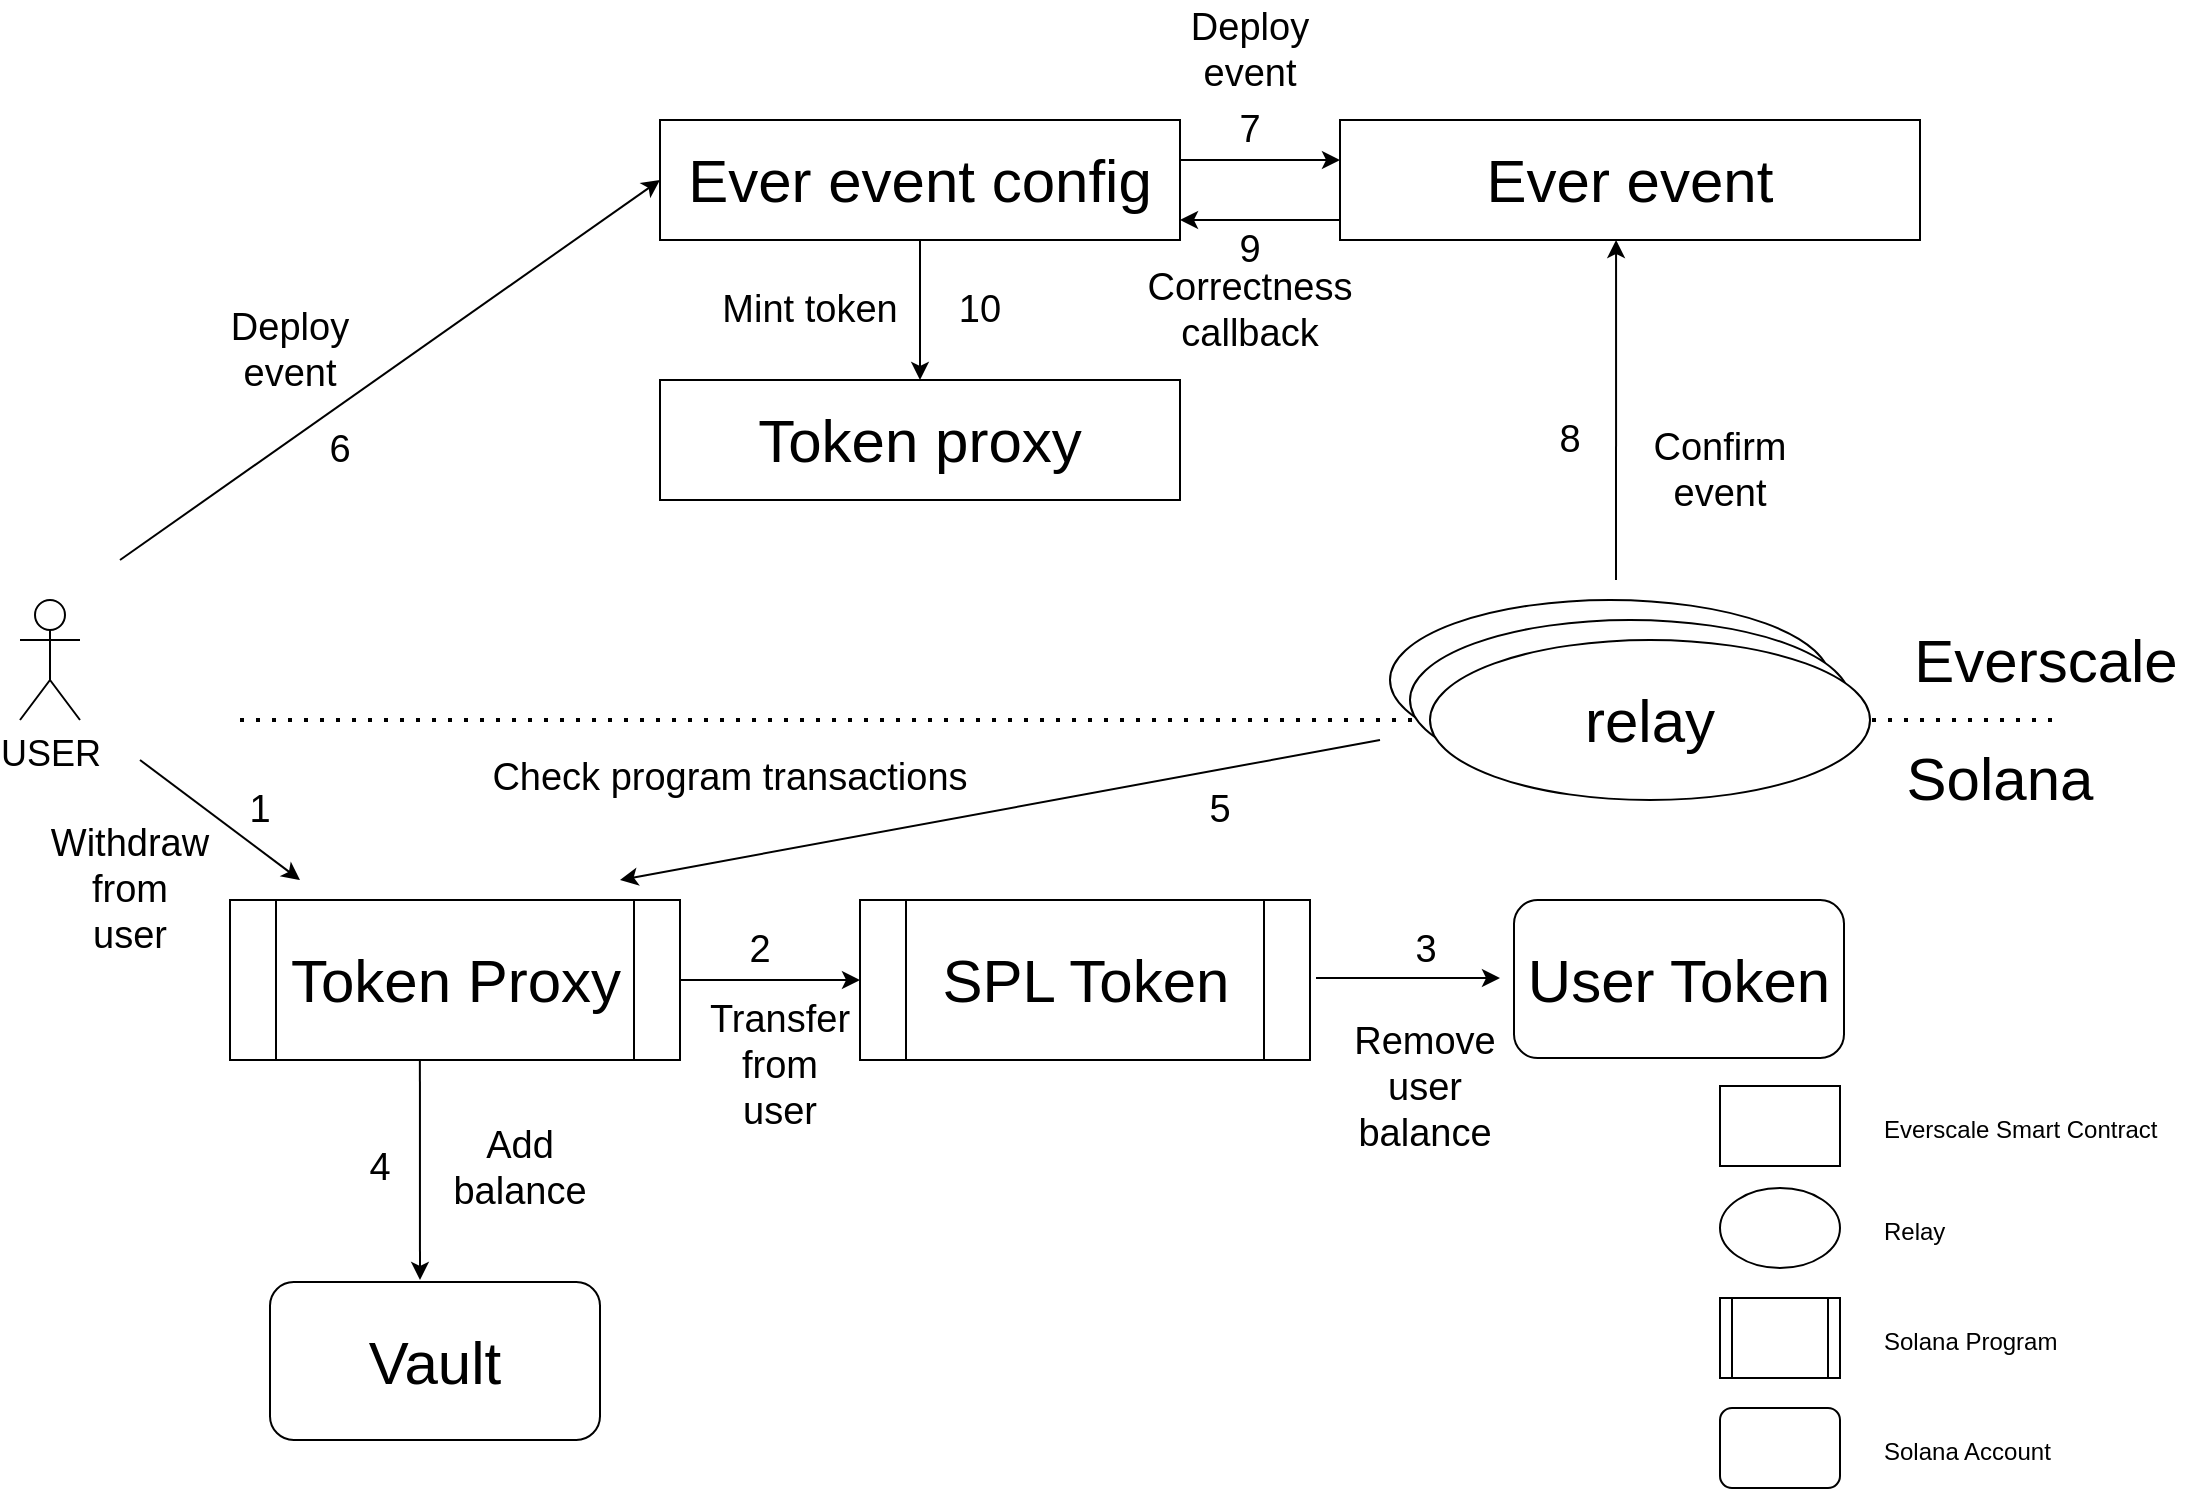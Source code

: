 <mxfile version="16.5.1" type="device"><diagram id="p4Zf-6ZJ4P1mr38LxFGu" name="Page-1"><mxGraphModel dx="2156" dy="1591" grid="1" gridSize="10" guides="1" tooltips="1" connect="1" arrows="1" fold="1" page="1" pageScale="1" pageWidth="1169" pageHeight="827" math="0" shadow="0"><root><mxCell id="0"/><mxCell id="1" parent="0"/><mxCell id="WYdLwcnOIROpI5cExHVf-13" value="" style="endArrow=none;dashed=1;html=1;dashPattern=1 3;strokeWidth=2;rounded=0;fontSize=30;" parent="1" edge="1"><mxGeometry width="50" height="50" relative="1" as="geometry"><mxPoint x="170" y="400" as="sourcePoint"/><mxPoint x="1080" y="400" as="targetPoint"/></mxGeometry></mxCell><mxCell id="WYdLwcnOIROpI5cExHVf-3" value="Ever event" style="rounded=0;whiteSpace=wrap;html=1;fontSize=30;" parent="1" vertex="1"><mxGeometry x="720" y="100" width="290" height="60" as="geometry"/></mxCell><mxCell id="WYdLwcnOIROpI5cExHVf-6" style="edgeStyle=orthogonalEdgeStyle;rounded=0;orthogonalLoop=1;jettySize=auto;html=1;fontSize=30;" parent="1" source="WYdLwcnOIROpI5cExHVf-4" edge="1"><mxGeometry relative="1" as="geometry"><Array as="points"><mxPoint x="720" y="120"/></Array><mxPoint x="720" y="120" as="targetPoint"/></mxGeometry></mxCell><mxCell id="WYdLwcnOIROpI5cExHVf-4" value="Ever event config" style="rounded=0;whiteSpace=wrap;html=1;fontSize=30;" parent="1" vertex="1"><mxGeometry x="380" y="100" width="260" height="60" as="geometry"/></mxCell><mxCell id="WYdLwcnOIROpI5cExHVf-7" value="relay" style="ellipse;whiteSpace=wrap;html=1;fontSize=30;" parent="1" vertex="1"><mxGeometry x="745" y="340" width="220" height="80" as="geometry"/></mxCell><mxCell id="WYdLwcnOIROpI5cExHVf-9" value="relay" style="ellipse;whiteSpace=wrap;html=1;fontSize=30;" parent="1" vertex="1"><mxGeometry x="755" y="350" width="220" height="80" as="geometry"/></mxCell><mxCell id="WYdLwcnOIROpI5cExHVf-14" value="Everscale" style="text;html=1;strokeColor=none;fillColor=none;align=center;verticalAlign=middle;whiteSpace=wrap;rounded=0;fontSize=30;" parent="1" vertex="1"><mxGeometry x="1042.5" y="355" width="60" height="30" as="geometry"/></mxCell><mxCell id="WYdLwcnOIROpI5cExHVf-15" value="Solana" style="text;html=1;strokeColor=none;fillColor=none;align=center;verticalAlign=middle;whiteSpace=wrap;rounded=0;fontSize=30;" parent="1" vertex="1"><mxGeometry x="1020" y="414" width="60" height="30" as="geometry"/></mxCell><mxCell id="vuxdvW1vK3dcR10_QWRU-1" value="&lt;font style=&quot;font-size: 18px&quot;&gt;USER&lt;/font&gt;" style="shape=umlActor;verticalLabelPosition=bottom;verticalAlign=top;html=1;outlineConnect=0;" parent="1" vertex="1"><mxGeometry x="60" y="340" width="30" height="60" as="geometry"/></mxCell><mxCell id="vuxdvW1vK3dcR10_QWRU-3" value="" style="endArrow=classic;html=1;rounded=0;entryX=0;entryY=0.5;entryDx=0;entryDy=0;" parent="1" target="WYdLwcnOIROpI5cExHVf-4" edge="1"><mxGeometry width="50" height="50" relative="1" as="geometry"><mxPoint x="110" y="320" as="sourcePoint"/><mxPoint x="140" y="160" as="targetPoint"/></mxGeometry></mxCell><mxCell id="vuxdvW1vK3dcR10_QWRU-5" value="&lt;font style=&quot;font-size: 19px&quot;&gt;Deploy event&lt;/font&gt;" style="text;html=1;strokeColor=none;fillColor=none;align=center;verticalAlign=middle;whiteSpace=wrap;rounded=0;" parent="1" vertex="1"><mxGeometry x="150" y="190" width="90" height="50" as="geometry"/></mxCell><mxCell id="vuxdvW1vK3dcR10_QWRU-6" value="&lt;font style=&quot;font-size: 19px&quot;&gt;Deploy event&lt;/font&gt;" style="text;html=1;strokeColor=none;fillColor=none;align=center;verticalAlign=middle;whiteSpace=wrap;rounded=0;" parent="1" vertex="1"><mxGeometry x="630" y="40" width="90" height="50" as="geometry"/></mxCell><mxCell id="vuxdvW1vK3dcR10_QWRU-10" value="" style="endArrow=classic;html=1;rounded=0;fontSize=19;" parent="1" edge="1"><mxGeometry width="50" height="50" relative="1" as="geometry"><mxPoint x="740" y="410" as="sourcePoint"/><mxPoint x="360" y="480" as="targetPoint"/></mxGeometry></mxCell><mxCell id="vuxdvW1vK3dcR10_QWRU-13" value="&lt;font style=&quot;font-size: 30px&quot;&gt;Token Proxy&lt;/font&gt;" style="shape=process;whiteSpace=wrap;html=1;backgroundOutline=1;" parent="1" vertex="1"><mxGeometry x="165" y="490" width="225" height="80" as="geometry"/></mxCell><mxCell id="vuxdvW1vK3dcR10_QWRU-14" value="" style="endArrow=classic;html=1;rounded=0;" parent="1" edge="1"><mxGeometry width="50" height="50" relative="1" as="geometry"><mxPoint x="120" y="420" as="sourcePoint"/><mxPoint x="200" y="480" as="targetPoint"/></mxGeometry></mxCell><mxCell id="vuxdvW1vK3dcR10_QWRU-15" value="&lt;span style=&quot;font-size: 19px&quot;&gt;Withdraw from user&lt;/span&gt;" style="text;html=1;strokeColor=none;fillColor=none;align=center;verticalAlign=middle;whiteSpace=wrap;rounded=0;" parent="1" vertex="1"><mxGeometry x="80" y="470" width="70" height="30" as="geometry"/></mxCell><mxCell id="vuxdvW1vK3dcR10_QWRU-19" value="" style="endArrow=classic;html=1;rounded=0;fontSize=30;exitX=0.422;exitY=1;exitDx=0;exitDy=0;exitPerimeter=0;" parent="1" source="vuxdvW1vK3dcR10_QWRU-13" edge="1"><mxGeometry width="50" height="50" relative="1" as="geometry"><mxPoint x="420" y="560" as="sourcePoint"/><mxPoint x="260" y="680" as="targetPoint"/></mxGeometry></mxCell><mxCell id="vuxdvW1vK3dcR10_QWRU-20" value="&lt;span style=&quot;font-size: 19px&quot;&gt;Add balance&lt;/span&gt;" style="text;html=1;strokeColor=none;fillColor=none;align=center;verticalAlign=middle;whiteSpace=wrap;rounded=0;" parent="1" vertex="1"><mxGeometry x="280" y="609" width="60" height="30" as="geometry"/></mxCell><mxCell id="vuxdvW1vK3dcR10_QWRU-22" value="&lt;font style=&quot;font-size: 30px&quot;&gt;SPL Token&lt;/font&gt;" style="shape=process;whiteSpace=wrap;html=1;backgroundOutline=1;" parent="1" vertex="1"><mxGeometry x="480" y="490" width="225" height="80" as="geometry"/></mxCell><mxCell id="vuxdvW1vK3dcR10_QWRU-23" value="" style="endArrow=classic;html=1;rounded=0;fontSize=30;exitX=1;exitY=0.5;exitDx=0;exitDy=0;entryX=0;entryY=0.5;entryDx=0;entryDy=0;" parent="1" source="vuxdvW1vK3dcR10_QWRU-13" target="vuxdvW1vK3dcR10_QWRU-22" edge="1"><mxGeometry width="50" height="50" relative="1" as="geometry"><mxPoint x="350" y="460" as="sourcePoint"/><mxPoint x="400" y="410" as="targetPoint"/></mxGeometry></mxCell><mxCell id="vuxdvW1vK3dcR10_QWRU-24" value="&lt;span style=&quot;font-size: 19px&quot;&gt;Transfer from user&lt;/span&gt;" style="text;html=1;strokeColor=none;fillColor=none;align=center;verticalAlign=middle;whiteSpace=wrap;rounded=0;" parent="1" vertex="1"><mxGeometry x="410" y="558" width="60" height="30" as="geometry"/></mxCell><mxCell id="uMEobL1TQAdT_6BJeaEN-2" value="&lt;font style=&quot;font-size: 19px&quot;&gt;Check program transactions&lt;/font&gt;" style="text;html=1;strokeColor=none;fillColor=none;align=center;verticalAlign=middle;whiteSpace=wrap;rounded=0;" parent="1" vertex="1"><mxGeometry x="290" y="404" width="250" height="50" as="geometry"/></mxCell><mxCell id="uMEobL1TQAdT_6BJeaEN-3" value="&lt;span style=&quot;font-size: 19px&quot;&gt;Confirm event&lt;/span&gt;" style="text;html=1;strokeColor=none;fillColor=none;align=center;verticalAlign=middle;whiteSpace=wrap;rounded=0;" parent="1" vertex="1"><mxGeometry x="865" y="250" width="90" height="50" as="geometry"/></mxCell><mxCell id="uMEobL1TQAdT_6BJeaEN-4" value="" style="endArrow=classic;html=1;rounded=0;entryX=0.476;entryY=1;entryDx=0;entryDy=0;entryPerimeter=0;" parent="1" target="WYdLwcnOIROpI5cExHVf-3" edge="1"><mxGeometry width="50" height="50" relative="1" as="geometry"><mxPoint x="858" y="330" as="sourcePoint"/><mxPoint x="870" y="200" as="targetPoint"/></mxGeometry></mxCell><mxCell id="uMEobL1TQAdT_6BJeaEN-5" value="&lt;font style=&quot;font-size: 19px&quot;&gt;Correctness callback&lt;/font&gt;" style="text;html=1;strokeColor=none;fillColor=none;align=center;verticalAlign=middle;whiteSpace=wrap;rounded=0;" parent="1" vertex="1"><mxGeometry x="630" y="170" width="90" height="50" as="geometry"/></mxCell><mxCell id="uMEobL1TQAdT_6BJeaEN-6" value="Token proxy" style="rounded=0;whiteSpace=wrap;html=1;fontSize=30;" parent="1" vertex="1"><mxGeometry x="380" y="230" width="260" height="60" as="geometry"/></mxCell><mxCell id="uMEobL1TQAdT_6BJeaEN-7" value="" style="endArrow=classic;html=1;rounded=0;entryX=0.5;entryY=0;entryDx=0;entryDy=0;" parent="1" target="uMEobL1TQAdT_6BJeaEN-6" edge="1"><mxGeometry width="50" height="50" relative="1" as="geometry"><mxPoint x="510" y="160" as="sourcePoint"/><mxPoint x="530" y="170" as="targetPoint"/></mxGeometry></mxCell><mxCell id="uMEobL1TQAdT_6BJeaEN-8" value="&lt;span style=&quot;font-size: 19px&quot;&gt;Mint t&lt;/span&gt;&lt;span style=&quot;font-size: 19px&quot;&gt;oken&lt;/span&gt;" style="text;html=1;strokeColor=none;fillColor=none;align=center;verticalAlign=middle;whiteSpace=wrap;rounded=0;" parent="1" vertex="1"><mxGeometry x="410" y="170" width="90" height="50" as="geometry"/></mxCell><mxCell id="KUY0WcME0Ip6nUAG9aOi-13" value="" style="rounded=0;whiteSpace=wrap;html=1;fontSize=18;strokeWidth=1;" parent="1" vertex="1"><mxGeometry x="910" y="583" width="60" height="40" as="geometry"/></mxCell><mxCell id="KUY0WcME0Ip6nUAG9aOi-14" value="" style="rounded=1;whiteSpace=wrap;html=1;fontSize=18;strokeWidth=1;" parent="1" vertex="1"><mxGeometry x="910" y="744" width="60" height="40" as="geometry"/></mxCell><mxCell id="KUY0WcME0Ip6nUAG9aOi-15" value="" style="ellipse;whiteSpace=wrap;html=1;fontSize=18;strokeWidth=1;" parent="1" vertex="1"><mxGeometry x="910" y="634" width="60" height="40" as="geometry"/></mxCell><mxCell id="KUY0WcME0Ip6nUAG9aOi-16" value="" style="shape=process;whiteSpace=wrap;html=1;backgroundOutline=1;fontSize=18;strokeWidth=1;" parent="1" vertex="1"><mxGeometry x="910" y="689" width="60" height="40" as="geometry"/></mxCell><mxCell id="KUY0WcME0Ip6nUAG9aOi-17" value="&lt;font style=&quot;font-size: 12px&quot;&gt;Everscale Smart Contract&lt;/font&gt;" style="text;html=1;strokeColor=none;fillColor=none;align=left;verticalAlign=middle;whiteSpace=wrap;rounded=0;fontSize=18;" parent="1" vertex="1"><mxGeometry x="990" y="588" width="165" height="30" as="geometry"/></mxCell><mxCell id="KUY0WcME0Ip6nUAG9aOi-18" value="&lt;font style=&quot;font-size: 12px&quot;&gt;Relay&lt;/font&gt;" style="text;html=1;strokeColor=none;fillColor=none;align=left;verticalAlign=middle;whiteSpace=wrap;rounded=0;fontSize=18;" parent="1" vertex="1"><mxGeometry x="990" y="639" width="165" height="30" as="geometry"/></mxCell><mxCell id="KUY0WcME0Ip6nUAG9aOi-19" value="&lt;font style=&quot;font-size: 12px&quot;&gt;Solana Program&lt;/font&gt;" style="text;html=1;strokeColor=none;fillColor=none;align=left;verticalAlign=middle;whiteSpace=wrap;rounded=0;fontSize=18;" parent="1" vertex="1"><mxGeometry x="990" y="694" width="165" height="30" as="geometry"/></mxCell><mxCell id="KUY0WcME0Ip6nUAG9aOi-20" value="&lt;font style=&quot;font-size: 12px&quot;&gt;Solana Account&lt;/font&gt;" style="text;html=1;strokeColor=none;fillColor=none;align=left;verticalAlign=middle;whiteSpace=wrap;rounded=0;fontSize=18;" parent="1" vertex="1"><mxGeometry x="990" y="749" width="165" height="30" as="geometry"/></mxCell><mxCell id="KUY0WcME0Ip6nUAG9aOi-21" value="&lt;font style=&quot;font-size: 30px&quot;&gt;User Token&lt;/font&gt;" style="rounded=1;whiteSpace=wrap;html=1;fontSize=18;strokeWidth=1;" parent="1" vertex="1"><mxGeometry x="807" y="490" width="165" height="79" as="geometry"/></mxCell><mxCell id="KUY0WcME0Ip6nUAG9aOi-22" value="" style="endArrow=classic;html=1;rounded=0;fontSize=30;exitX=1;exitY=0.5;exitDx=0;exitDy=0;" parent="1" edge="1"><mxGeometry width="50" height="50" relative="1" as="geometry"><mxPoint x="708" y="529" as="sourcePoint"/><mxPoint x="800" y="529" as="targetPoint"/></mxGeometry></mxCell><mxCell id="KUY0WcME0Ip6nUAG9aOi-23" value="&lt;span style=&quot;font-size: 19px&quot;&gt;Remove user balance&lt;/span&gt;" style="text;html=1;strokeColor=none;fillColor=none;align=center;verticalAlign=middle;whiteSpace=wrap;rounded=0;" parent="1" vertex="1"><mxGeometry x="718" y="569" width="89" height="30" as="geometry"/></mxCell><mxCell id="KUY0WcME0Ip6nUAG9aOi-24" value="&lt;span style=&quot;font-size: 19px&quot;&gt;3&lt;/span&gt;" style="text;html=1;strokeColor=none;fillColor=none;align=center;verticalAlign=middle;whiteSpace=wrap;rounded=0;" parent="1" vertex="1"><mxGeometry x="732.5" y="500" width="60" height="30" as="geometry"/></mxCell><mxCell id="9G1yeMx3lUQqM_4kELSJ-1" value="&lt;font style=&quot;font-size: 30px&quot;&gt;Vault&lt;/font&gt;" style="rounded=1;whiteSpace=wrap;html=1;fontSize=18;strokeWidth=1;" parent="1" vertex="1"><mxGeometry x="185" y="681" width="165" height="79" as="geometry"/></mxCell><mxCell id="WYdLwcnOIROpI5cExHVf-10" value="relay" style="ellipse;whiteSpace=wrap;html=1;fontSize=30;" parent="1" vertex="1"><mxGeometry x="765" y="360" width="220" height="80" as="geometry"/></mxCell><mxCell id="9G1yeMx3lUQqM_4kELSJ-2" value="&lt;span style=&quot;font-size: 19px&quot;&gt;1&lt;/span&gt;" style="text;html=1;strokeColor=none;fillColor=none;align=center;verticalAlign=middle;whiteSpace=wrap;rounded=0;" parent="1" vertex="1"><mxGeometry x="150" y="430" width="60" height="30" as="geometry"/></mxCell><mxCell id="9G1yeMx3lUQqM_4kELSJ-4" value="&lt;span style=&quot;font-size: 19px&quot;&gt;2&lt;/span&gt;" style="text;html=1;strokeColor=none;fillColor=none;align=center;verticalAlign=middle;whiteSpace=wrap;rounded=0;" parent="1" vertex="1"><mxGeometry x="400" y="500" width="60" height="30" as="geometry"/></mxCell><mxCell id="9G1yeMx3lUQqM_4kELSJ-5" value="&lt;span style=&quot;font-size: 19px&quot;&gt;4&lt;/span&gt;" style="text;html=1;strokeColor=none;fillColor=none;align=center;verticalAlign=middle;whiteSpace=wrap;rounded=0;" parent="1" vertex="1"><mxGeometry x="210" y="609" width="60" height="30" as="geometry"/></mxCell><mxCell id="9G1yeMx3lUQqM_4kELSJ-6" value="&lt;span style=&quot;font-size: 19px&quot;&gt;5&lt;/span&gt;" style="text;html=1;strokeColor=none;fillColor=none;align=center;verticalAlign=middle;whiteSpace=wrap;rounded=0;" parent="1" vertex="1"><mxGeometry x="630" y="430" width="60" height="30" as="geometry"/></mxCell><mxCell id="9G1yeMx3lUQqM_4kELSJ-7" value="&lt;span style=&quot;font-size: 19px&quot;&gt;6&lt;/span&gt;" style="text;html=1;strokeColor=none;fillColor=none;align=center;verticalAlign=middle;whiteSpace=wrap;rounded=0;" parent="1" vertex="1"><mxGeometry x="190" y="250" width="60" height="30" as="geometry"/></mxCell><mxCell id="9G1yeMx3lUQqM_4kELSJ-8" value="&lt;span style=&quot;font-size: 19px&quot;&gt;7&lt;/span&gt;" style="text;html=1;strokeColor=none;fillColor=none;align=center;verticalAlign=middle;whiteSpace=wrap;rounded=0;" parent="1" vertex="1"><mxGeometry x="645" y="90" width="60" height="30" as="geometry"/></mxCell><mxCell id="9G1yeMx3lUQqM_4kELSJ-9" value="&lt;span style=&quot;font-size: 19px&quot;&gt;8&lt;/span&gt;" style="text;html=1;strokeColor=none;fillColor=none;align=center;verticalAlign=middle;whiteSpace=wrap;rounded=0;" parent="1" vertex="1"><mxGeometry x="805" y="245" width="60" height="30" as="geometry"/></mxCell><mxCell id="9G1yeMx3lUQqM_4kELSJ-10" value="&lt;span style=&quot;font-size: 19px&quot;&gt;9&lt;/span&gt;" style="text;html=1;strokeColor=none;fillColor=none;align=center;verticalAlign=middle;whiteSpace=wrap;rounded=0;" parent="1" vertex="1"><mxGeometry x="645" y="150" width="60" height="30" as="geometry"/></mxCell><mxCell id="9G1yeMx3lUQqM_4kELSJ-11" value="&lt;span style=&quot;font-size: 19px&quot;&gt;10&lt;/span&gt;" style="text;html=1;strokeColor=none;fillColor=none;align=center;verticalAlign=middle;whiteSpace=wrap;rounded=0;" parent="1" vertex="1"><mxGeometry x="510" y="180" width="60" height="30" as="geometry"/></mxCell><mxCell id="jcrDmGhZ8qds9keb65hl-2" style="edgeStyle=orthogonalEdgeStyle;rounded=0;orthogonalLoop=1;jettySize=auto;html=1;fontSize=30;" edge="1" parent="1"><mxGeometry relative="1" as="geometry"><Array as="points"><mxPoint x="720" y="150"/><mxPoint x="640" y="150"/></Array><mxPoint x="720" y="150" as="sourcePoint"/><mxPoint x="640" y="150" as="targetPoint"/></mxGeometry></mxCell></root></mxGraphModel></diagram></mxfile>